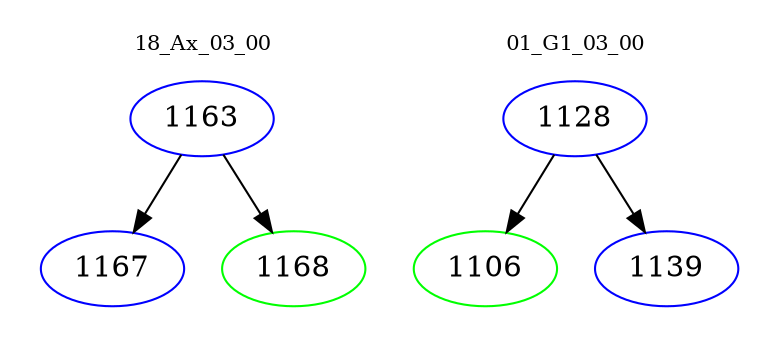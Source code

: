 digraph{
subgraph cluster_0 {
color = white
label = "18_Ax_03_00";
fontsize=10;
T0_1163 [label="1163", color="blue"]
T0_1163 -> T0_1167 [color="black"]
T0_1167 [label="1167", color="blue"]
T0_1163 -> T0_1168 [color="black"]
T0_1168 [label="1168", color="green"]
}
subgraph cluster_1 {
color = white
label = "01_G1_03_00";
fontsize=10;
T1_1128 [label="1128", color="blue"]
T1_1128 -> T1_1106 [color="black"]
T1_1106 [label="1106", color="green"]
T1_1128 -> T1_1139 [color="black"]
T1_1139 [label="1139", color="blue"]
}
}
